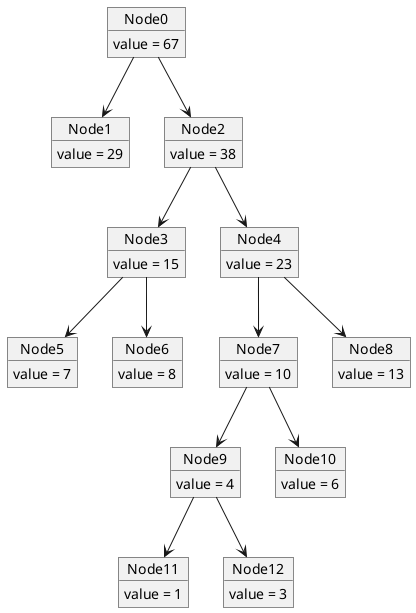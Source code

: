 @startuml

'也可以用大括号批量声明属性。
'object user {
'  name = "Dummy"
'  id = 123
'}

object Node0
Node0 : value = 67

object Node1
Node1 : value = 29

object Node2
Node2 : value = 38

object Node3
Node3 : value = 15

object Node4
Node4 : value = 23

object Node5
Node5 : value = 7

object Node6
Node6 : value = 8

object Node7
Node7 : value = 10

object Node8
Node8 : value = 13

object Node9
Node9 : value = 4

object Node10
Node10 : value = 6

object Node11
Node11 : value = 1

object Node12
Node12 : value = 3

Node0 --> Node1
Node0 --> Node2

Node2 --> Node3
Node2 --> Node4

Node3 --> Node5
Node3 --> Node6

Node4 --> Node7
Node4 --> Node8

Node7 --> Node9
Node7 --> Node10

Node9 --> Node11
Node9 --> Node12

@enduml
